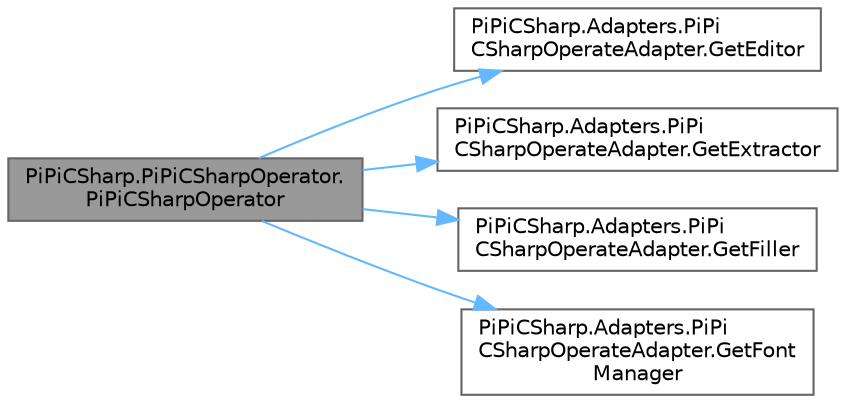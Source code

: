 digraph "PiPiCSharp.PiPiCSharpOperator.PiPiCSharpOperator"
{
 // LATEX_PDF_SIZE
  bgcolor="transparent";
  edge [fontname=Helvetica,fontsize=10,labelfontname=Helvetica,labelfontsize=10];
  node [fontname=Helvetica,fontsize=10,shape=box,height=0.2,width=0.4];
  rankdir="LR";
  Node1 [id="Node000001",label="PiPiCSharp.PiPiCSharpOperator.\lPiPiCSharpOperator",height=0.2,width=0.4,color="gray40", fillcolor="grey60", style="filled", fontcolor="black",tooltip="Initializes a new instance of the PiPiCSharpOperator class."];
  Node1 -> Node2 [id="edge1_Node000001_Node000002",color="steelblue1",style="solid",tooltip=" "];
  Node2 [id="Node000002",label="PiPiCSharp.Adapters.PiPi\lCSharpOperateAdapter.GetEditor",height=0.2,width=0.4,color="grey40", fillcolor="white", style="filled",URL="$class_pi_pi_c_sharp_1_1_adapters_1_1_pi_pi_c_sharp_operate_adapter.html#ae3c47acaf6d67aa35b6f37dc6bbc119f",tooltip="Get PiPiCSharpOperateAdapter."];
  Node1 -> Node3 [id="edge2_Node000001_Node000003",color="steelblue1",style="solid",tooltip=" "];
  Node3 [id="Node000003",label="PiPiCSharp.Adapters.PiPi\lCSharpOperateAdapter.GetExtractor",height=0.2,width=0.4,color="grey40", fillcolor="white", style="filled",URL="$class_pi_pi_c_sharp_1_1_adapters_1_1_pi_pi_c_sharp_operate_adapter.html#a69f2b8964184346fd7b31a42764a5ea2",tooltip="Get PiPiCSharpExtractAdapter."];
  Node1 -> Node4 [id="edge3_Node000001_Node000004",color="steelblue1",style="solid",tooltip=" "];
  Node4 [id="Node000004",label="PiPiCSharp.Adapters.PiPi\lCSharpOperateAdapter.GetFiller",height=0.2,width=0.4,color="grey40", fillcolor="white", style="filled",URL="$class_pi_pi_c_sharp_1_1_adapters_1_1_pi_pi_c_sharp_operate_adapter.html#af4531a4570c257ca8d3f11b611e6a340",tooltip="Get PiPiCSharpFillAdapter."];
  Node1 -> Node5 [id="edge4_Node000001_Node000005",color="steelblue1",style="solid",tooltip=" "];
  Node5 [id="Node000005",label="PiPiCSharp.Adapters.PiPi\lCSharpOperateAdapter.GetFont\lManager",height=0.2,width=0.4,color="grey40", fillcolor="white", style="filled",URL="$class_pi_pi_c_sharp_1_1_adapters_1_1_pi_pi_c_sharp_operate_adapter.html#ac7a0ad5bfd7995fd375e7c39838b72c9",tooltip="Get PiPiCSharpFontManageAdapter."];
}
